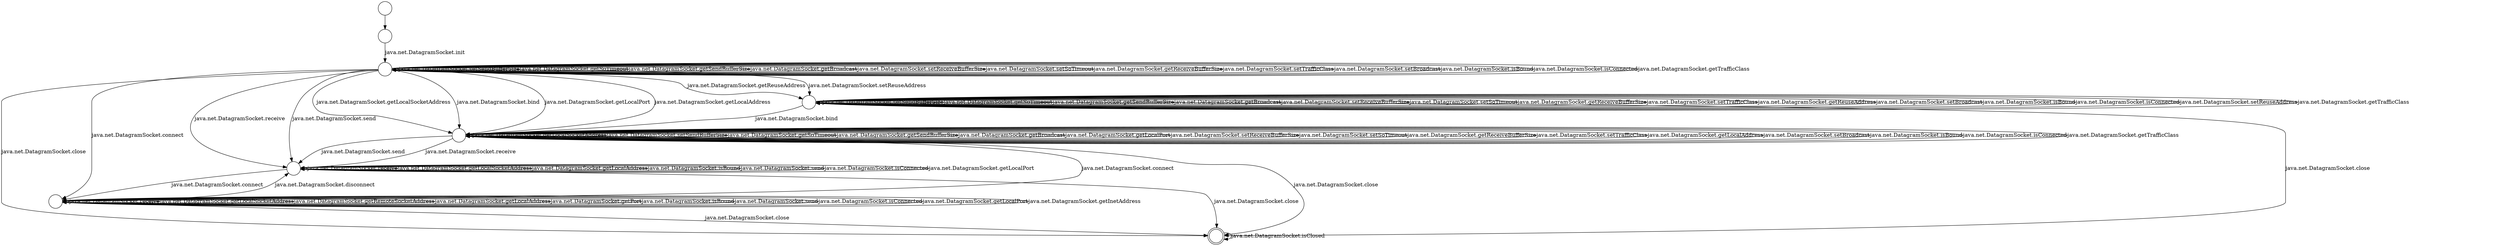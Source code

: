 digraph Automaton {
  0 [shape=circle,label=""];
  0 -> 1 [label="java.net.DatagramSocket.receive",style="setlinewidth(1)",color=black]
  0 -> 3 [label="java.net.DatagramSocket.getLocalSocketAddress",style="setlinewidth(1)",color=black]
  0 -> 3 [label="java.net.DatagramSocket.bind",style="setlinewidth(1)",color=black]
  0 -> 5 [label="java.net.DatagramSocket.close",style="setlinewidth(1)",color=black]
  0 -> 0 [label="java.net.DatagramSocket.setSendBufferSize",style="setlinewidth(1)",color=black]
  0 -> 0 [label="java.net.DatagramSocket.getSoTimeout",style="setlinewidth(1)",color=black]
  0 -> 1 [label="java.net.DatagramSocket.send",style="setlinewidth(1)",color=black]
  0 -> 4 [label="java.net.DatagramSocket.connect",style="setlinewidth(1)",color=black]
  0 -> 0 [label="java.net.DatagramSocket.getSendBufferSize",style="setlinewidth(1)",color=black]
  0 -> 0 [label="java.net.DatagramSocket.getBroadcast",style="setlinewidth(1)",color=black]
  0 -> 3 [label="java.net.DatagramSocket.getLocalPort",style="setlinewidth(1)",color=black]
  0 -> 0 [label="java.net.DatagramSocket.setReceiveBufferSize",style="setlinewidth(1)",color=black]
  0 -> 0 [label="java.net.DatagramSocket.setSoTimeout",style="setlinewidth(1)",color=black]
  0 -> 0 [label="java.net.DatagramSocket.getReceiveBufferSize",style="setlinewidth(1)",color=black]
  0 -> 0 [label="java.net.DatagramSocket.setTrafficClass",style="setlinewidth(1)",color=black]
  0 -> 3 [label="java.net.DatagramSocket.getLocalAddress",style="setlinewidth(1)",color=black]
  0 -> 6 [label="java.net.DatagramSocket.getReuseAddress",style="setlinewidth(1)",color=black]
  0 -> 0 [label="java.net.DatagramSocket.setBroadcast",style="setlinewidth(1)",color=black]
  0 -> 0 [label="java.net.DatagramSocket.isBound",style="setlinewidth(1)",color=black]
  0 -> 0 [label="java.net.DatagramSocket.isConnected",style="setlinewidth(1)",color=black]
  0 -> 6 [label="java.net.DatagramSocket.setReuseAddress",style="setlinewidth(1)",color=black]
  0 -> 0 [label="java.net.DatagramSocket.getTrafficClass",style="setlinewidth(1)",color=black]
  1 [shape=circle,label=""];
  1 -> 1 [label="java.net.DatagramSocket.receive",style="setlinewidth(1)",color=black]
  1 -> 1 [label="java.net.DatagramSocket.getLocalSocketAddress",style="setlinewidth(1)",color=black]
  1 -> 1 [label="java.net.DatagramSocket.getLocalAddress",style="setlinewidth(1)",color=black]
  1 -> 5 [label="java.net.DatagramSocket.close",style="setlinewidth(1)",color=black]
  1 -> 1 [label="java.net.DatagramSocket.isBound",style="setlinewidth(1)",color=black]
  1 -> 1 [label="java.net.DatagramSocket.send",style="setlinewidth(1)",color=black]
  1 -> 4 [label="java.net.DatagramSocket.connect",style="setlinewidth(1)",color=black]
  1 -> 1 [label="java.net.DatagramSocket.isConnected",style="setlinewidth(1)",color=black]
  1 -> 1 [label="java.net.DatagramSocket.getLocalPort",style="setlinewidth(1)",color=black]
  2 [shape=circle,label=""];
  10 [shape=circle,label=""];
  10 -> 2
  2 -> 0 [label="java.net.DatagramSocket.init",style="setlinewidth(1)",color=black]
  3 [shape=circle,label=""];
  3 -> 1 [label="java.net.DatagramSocket.receive",style="setlinewidth(1)",color=black]
  3 -> 3 [label="java.net.DatagramSocket.getLocalSocketAddress",style="setlinewidth(1)",color=black]
  3 -> 5 [label="java.net.DatagramSocket.close",style="setlinewidth(1)",color=black]
  3 -> 3 [label="java.net.DatagramSocket.setSendBufferSize",style="setlinewidth(1)",color=black]
  3 -> 3 [label="java.net.DatagramSocket.getSoTimeout",style="setlinewidth(1)",color=black]
  3 -> 1 [label="java.net.DatagramSocket.send",style="setlinewidth(1)",color=black]
  3 -> 4 [label="java.net.DatagramSocket.connect",style="setlinewidth(1)",color=black]
  3 -> 3 [label="java.net.DatagramSocket.getSendBufferSize",style="setlinewidth(1)",color=black]
  3 -> 3 [label="java.net.DatagramSocket.getBroadcast",style="setlinewidth(1)",color=black]
  3 -> 3 [label="java.net.DatagramSocket.getLocalPort",style="setlinewidth(1)",color=black]
  3 -> 3 [label="java.net.DatagramSocket.setReceiveBufferSize",style="setlinewidth(1)",color=black]
  3 -> 3 [label="java.net.DatagramSocket.setSoTimeout",style="setlinewidth(1)",color=black]
  3 -> 3 [label="java.net.DatagramSocket.getReceiveBufferSize",style="setlinewidth(1)",color=black]
  3 -> 3 [label="java.net.DatagramSocket.setTrafficClass",style="setlinewidth(1)",color=black]
  3 -> 3 [label="java.net.DatagramSocket.getLocalAddress",style="setlinewidth(1)",color=black]
  3 -> 3 [label="java.net.DatagramSocket.setBroadcast",style="setlinewidth(1)",color=black]
  3 -> 3 [label="java.net.DatagramSocket.isBound",style="setlinewidth(1)",color=black]
  3 -> 3 [label="java.net.DatagramSocket.isConnected",style="setlinewidth(1)",color=black]
  3 -> 3 [label="java.net.DatagramSocket.getTrafficClass",style="setlinewidth(1)",color=black]
  4 [shape=circle,label=""];
  4 -> 4 [label="java.net.DatagramSocket.receive",style="setlinewidth(1)",color=black]
  4 -> 4 [label="java.net.DatagramSocket.getLocalSocketAddress",style="setlinewidth(1)",color=black]
  4 -> 4 [label="java.net.DatagramSocket.getRemoteSocketAddress",style="setlinewidth(1)",color=black]
  4 -> 1 [label="java.net.DatagramSocket.disconnect",style="setlinewidth(1)",color=black]
  4 -> 4 [label="java.net.DatagramSocket.getLocalAddress",style="setlinewidth(1)",color=black]
  4 -> 5 [label="java.net.DatagramSocket.close",style="setlinewidth(1)",color=black]
  4 -> 4 [label="java.net.DatagramSocket.getPort",style="setlinewidth(1)",color=black]
  4 -> 4 [label="java.net.DatagramSocket.isBound",style="setlinewidth(1)",color=black]
  4 -> 4 [label="java.net.DatagramSocket.send",style="setlinewidth(1)",color=black]
  4 -> 4 [label="java.net.DatagramSocket.isConnected",style="setlinewidth(1)",color=black]
  4 -> 4 [label="java.net.DatagramSocket.getLocalPort",style="setlinewidth(1)",color=black]
  4 -> 4 [label="java.net.DatagramSocket.getInetAddress",style="setlinewidth(1)",color=black]
  5 [shape=doublecircle,label=""];
  5 -> 5 [label="java.net.DatagramSocket.isClosed",style="setlinewidth(1)",color=black]
  6 [shape=circle,label=""];
  6 -> 3 [label="java.net.DatagramSocket.bind",style="setlinewidth(1)",color=black]
  6 -> 5 [label="java.net.DatagramSocket.close",style="setlinewidth(1)",color=black]
  6 -> 6 [label="java.net.DatagramSocket.setSendBufferSize",style="setlinewidth(1)",color=black]
  6 -> 6 [label="java.net.DatagramSocket.getSoTimeout",style="setlinewidth(1)",color=black]
  6 -> 6 [label="java.net.DatagramSocket.getSendBufferSize",style="setlinewidth(1)",color=black]
  6 -> 6 [label="java.net.DatagramSocket.getBroadcast",style="setlinewidth(1)",color=black]
  6 -> 6 [label="java.net.DatagramSocket.setReceiveBufferSize",style="setlinewidth(1)",color=black]
  6 -> 6 [label="java.net.DatagramSocket.setSoTimeout",style="setlinewidth(1)",color=black]
  6 -> 6 [label="java.net.DatagramSocket.getReceiveBufferSize",style="setlinewidth(1)",color=black]
  6 -> 6 [label="java.net.DatagramSocket.setTrafficClass",style="setlinewidth(1)",color=black]
  6 -> 6 [label="java.net.DatagramSocket.getReuseAddress",style="setlinewidth(1)",color=black]
  6 -> 6 [label="java.net.DatagramSocket.setBroadcast",style="setlinewidth(1)",color=black]
  6 -> 6 [label="java.net.DatagramSocket.isBound",style="setlinewidth(1)",color=black]
  6 -> 6 [label="java.net.DatagramSocket.isConnected",style="setlinewidth(1)",color=black]
  6 -> 6 [label="java.net.DatagramSocket.setReuseAddress",style="setlinewidth(1)",color=black]
  6 -> 6 [label="java.net.DatagramSocket.getTrafficClass",style="setlinewidth(1)",color=black]
}

